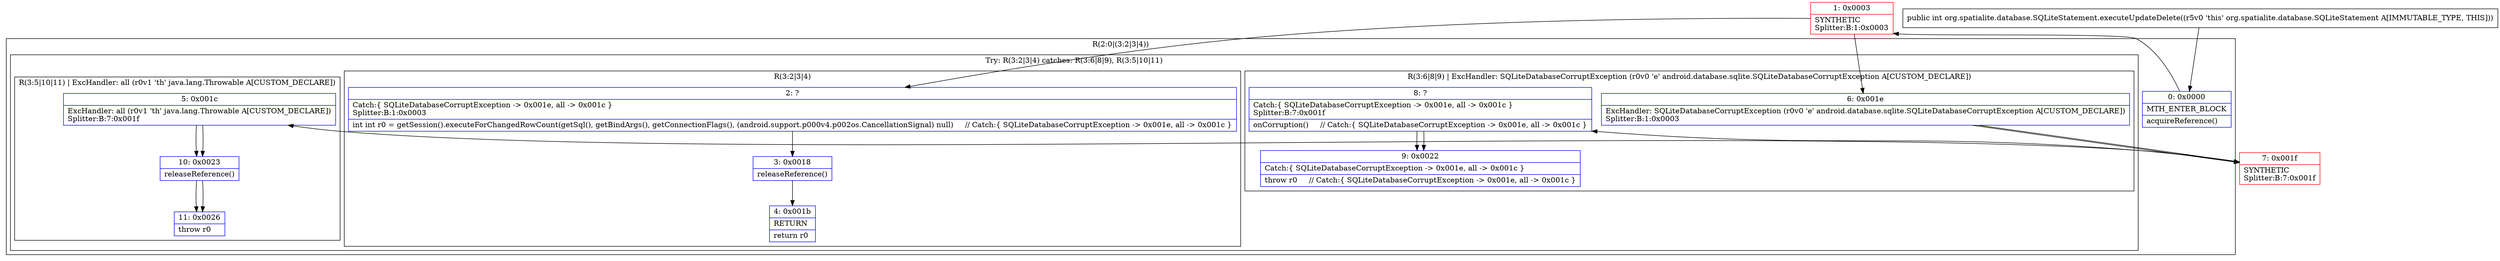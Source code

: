 digraph "CFG fororg.spatialite.database.SQLiteStatement.executeUpdateDelete()I" {
subgraph cluster_Region_1363402045 {
label = "R(2:0|(3:2|3|4))";
node [shape=record,color=blue];
Node_0 [shape=record,label="{0\:\ 0x0000|MTH_ENTER_BLOCK\l|acquireReference()\l}"];
subgraph cluster_TryCatchRegion_54018394 {
label = "Try: R(3:2|3|4) catches: R(3:6|8|9), R(3:5|10|11)";
node [shape=record,color=blue];
subgraph cluster_Region_1228674739 {
label = "R(3:2|3|4)";
node [shape=record,color=blue];
Node_2 [shape=record,label="{2\:\ ?|Catch:\{ SQLiteDatabaseCorruptException \-\> 0x001e, all \-\> 0x001c \}\lSplitter:B:1:0x0003\l|int int r0 = getSession().executeForChangedRowCount(getSql(), getBindArgs(), getConnectionFlags(), (android.support.p000v4.p002os.CancellationSignal) null)     \/\/ Catch:\{ SQLiteDatabaseCorruptException \-\> 0x001e, all \-\> 0x001c \}\l}"];
Node_3 [shape=record,label="{3\:\ 0x0018|releaseReference()\l}"];
Node_4 [shape=record,label="{4\:\ 0x001b|RETURN\l|return r0\l}"];
}
subgraph cluster_Region_1330804124 {
label = "R(3:6|8|9) | ExcHandler: SQLiteDatabaseCorruptException (r0v0 'e' android.database.sqlite.SQLiteDatabaseCorruptException A[CUSTOM_DECLARE])\l";
node [shape=record,color=blue];
Node_6 [shape=record,label="{6\:\ 0x001e|ExcHandler: SQLiteDatabaseCorruptException (r0v0 'e' android.database.sqlite.SQLiteDatabaseCorruptException A[CUSTOM_DECLARE])\lSplitter:B:1:0x0003\l}"];
Node_8 [shape=record,label="{8\:\ ?|Catch:\{ SQLiteDatabaseCorruptException \-\> 0x001e, all \-\> 0x001c \}\lSplitter:B:7:0x001f\l|onCorruption()     \/\/ Catch:\{ SQLiteDatabaseCorruptException \-\> 0x001e, all \-\> 0x001c \}\l}"];
Node_9 [shape=record,label="{9\:\ 0x0022|Catch:\{ SQLiteDatabaseCorruptException \-\> 0x001e, all \-\> 0x001c \}\l|throw r0     \/\/ Catch:\{ SQLiteDatabaseCorruptException \-\> 0x001e, all \-\> 0x001c \}\l}"];
}
subgraph cluster_Region_1741026697 {
label = "R(3:5|10|11) | ExcHandler: all (r0v1 'th' java.lang.Throwable A[CUSTOM_DECLARE])\l";
node [shape=record,color=blue];
Node_5 [shape=record,label="{5\:\ 0x001c|ExcHandler: all (r0v1 'th' java.lang.Throwable A[CUSTOM_DECLARE])\lSplitter:B:7:0x001f\l}"];
Node_10 [shape=record,label="{10\:\ 0x0023|releaseReference()\l}"];
Node_11 [shape=record,label="{11\:\ 0x0026|throw r0\l}"];
}
}
}
subgraph cluster_Region_1330804124 {
label = "R(3:6|8|9) | ExcHandler: SQLiteDatabaseCorruptException (r0v0 'e' android.database.sqlite.SQLiteDatabaseCorruptException A[CUSTOM_DECLARE])\l";
node [shape=record,color=blue];
Node_6 [shape=record,label="{6\:\ 0x001e|ExcHandler: SQLiteDatabaseCorruptException (r0v0 'e' android.database.sqlite.SQLiteDatabaseCorruptException A[CUSTOM_DECLARE])\lSplitter:B:1:0x0003\l}"];
Node_8 [shape=record,label="{8\:\ ?|Catch:\{ SQLiteDatabaseCorruptException \-\> 0x001e, all \-\> 0x001c \}\lSplitter:B:7:0x001f\l|onCorruption()     \/\/ Catch:\{ SQLiteDatabaseCorruptException \-\> 0x001e, all \-\> 0x001c \}\l}"];
Node_9 [shape=record,label="{9\:\ 0x0022|Catch:\{ SQLiteDatabaseCorruptException \-\> 0x001e, all \-\> 0x001c \}\l|throw r0     \/\/ Catch:\{ SQLiteDatabaseCorruptException \-\> 0x001e, all \-\> 0x001c \}\l}"];
}
subgraph cluster_Region_1741026697 {
label = "R(3:5|10|11) | ExcHandler: all (r0v1 'th' java.lang.Throwable A[CUSTOM_DECLARE])\l";
node [shape=record,color=blue];
Node_5 [shape=record,label="{5\:\ 0x001c|ExcHandler: all (r0v1 'th' java.lang.Throwable A[CUSTOM_DECLARE])\lSplitter:B:7:0x001f\l}"];
Node_10 [shape=record,label="{10\:\ 0x0023|releaseReference()\l}"];
Node_11 [shape=record,label="{11\:\ 0x0026|throw r0\l}"];
}
Node_1 [shape=record,color=red,label="{1\:\ 0x0003|SYNTHETIC\lSplitter:B:1:0x0003\l}"];
Node_7 [shape=record,color=red,label="{7\:\ 0x001f|SYNTHETIC\lSplitter:B:7:0x001f\l}"];
MethodNode[shape=record,label="{public int org.spatialite.database.SQLiteStatement.executeUpdateDelete((r5v0 'this' org.spatialite.database.SQLiteStatement A[IMMUTABLE_TYPE, THIS])) }"];
MethodNode -> Node_0;
Node_0 -> Node_1;
Node_2 -> Node_3;
Node_3 -> Node_4;
Node_6 -> Node_7;
Node_8 -> Node_9;
Node_5 -> Node_10;
Node_10 -> Node_11;
Node_6 -> Node_7;
Node_8 -> Node_9;
Node_5 -> Node_10;
Node_10 -> Node_11;
Node_1 -> Node_2;
Node_1 -> Node_6;
Node_7 -> Node_8;
Node_7 -> Node_5;
}

